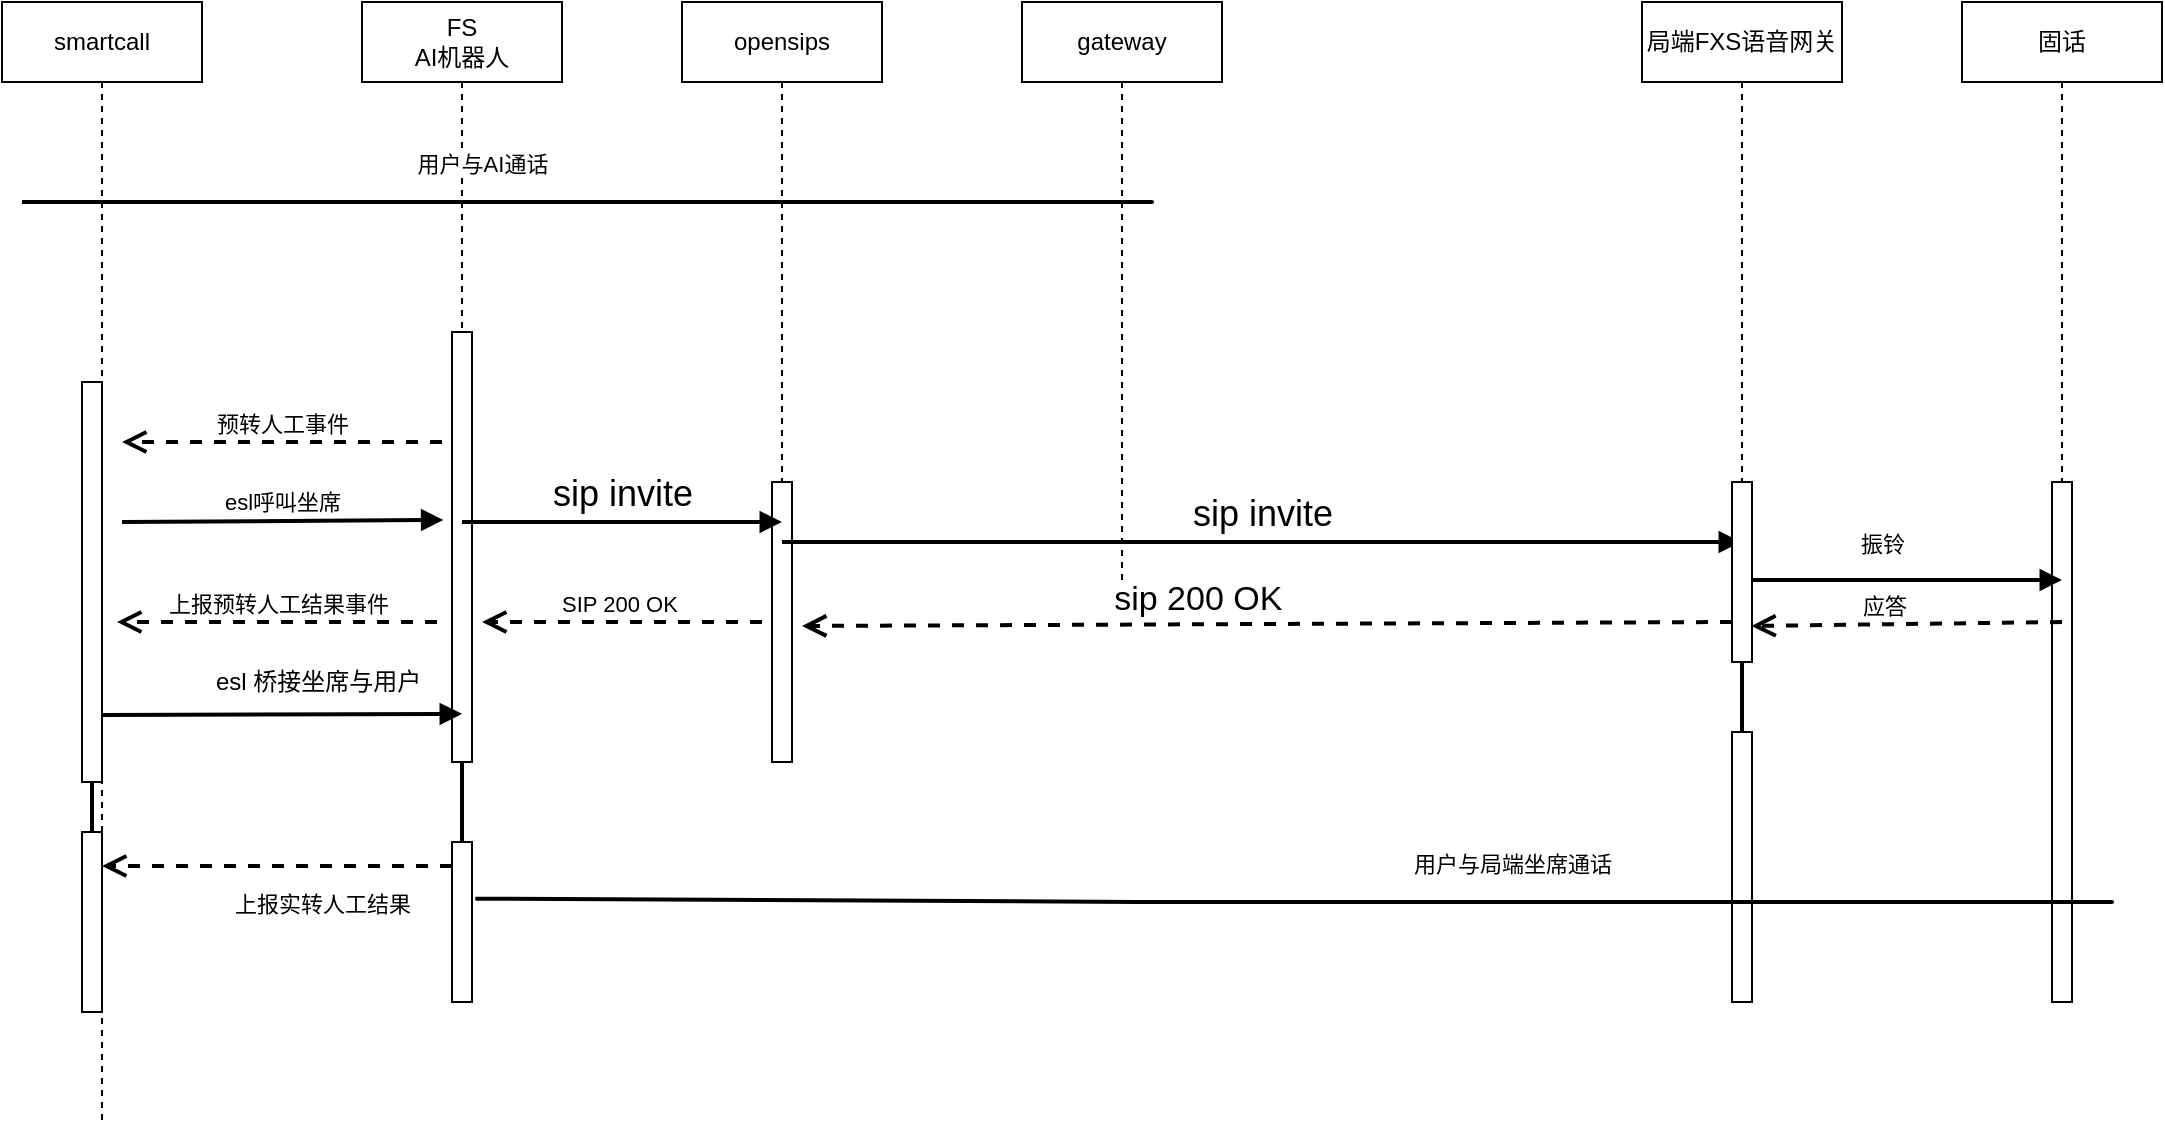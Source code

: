 <mxfile version="10.6.7" type="github"><diagram id="RMmNoxNE2acr0KCUxfcZ" name="第 1 页"><mxGraphModel dx="1295" dy="619" grid="1" gridSize="10" guides="1" tooltips="1" connect="1" arrows="1" fold="1" page="1" pageScale="1" pageWidth="827" pageHeight="1169" math="0" shadow="0"><root><mxCell id="0"/><mxCell id="1" parent="0"/><mxCell id="oOYf7ftWBTHH0KaJbAzJ-1" value="opensips" style="shape=umlLifeline;perimeter=lifelinePerimeter;whiteSpace=wrap;html=1;container=1;collapsible=0;recursiveResize=0;outlineConnect=0;" parent="1" vertex="1"><mxGeometry x="400" y="40" width="100" height="380" as="geometry"/></mxCell><mxCell id="ldDXXYVfBYKAtvx2-zG--40" value="" style="html=1;points=[];perimeter=orthogonalPerimeter;" vertex="1" parent="oOYf7ftWBTHH0KaJbAzJ-1"><mxGeometry x="45" y="240" width="10" height="140" as="geometry"/></mxCell><mxCell id="oOYf7ftWBTHH0KaJbAzJ-2" value="FS&lt;br&gt;AI机器人&lt;br&gt;" style="shape=umlLifeline;perimeter=lifelinePerimeter;whiteSpace=wrap;html=1;container=1;collapsible=0;recursiveResize=0;outlineConnect=0;" parent="1" vertex="1"><mxGeometry x="240" y="40" width="100" height="380" as="geometry"/></mxCell><mxCell id="ldDXXYVfBYKAtvx2-zG--21" value="" style="html=1;points=[];perimeter=orthogonalPerimeter;" vertex="1" parent="oOYf7ftWBTHH0KaJbAzJ-2"><mxGeometry x="45" y="165" width="10" height="215" as="geometry"/></mxCell><mxCell id="ldDXXYVfBYKAtvx2-zG--43" value="SIP 200 OK&amp;nbsp;" style="html=1;verticalAlign=bottom;endArrow=open;dashed=1;endSize=8;strokeWidth=2;" edge="1" parent="oOYf7ftWBTHH0KaJbAzJ-2"><mxGeometry relative="1" as="geometry"><mxPoint x="200" y="310" as="sourcePoint"/><mxPoint x="60" y="310" as="targetPoint"/></mxGeometry></mxCell><mxCell id="oOYf7ftWBTHH0KaJbAzJ-3" value="smartcall" style="shape=umlLifeline;perimeter=lifelinePerimeter;whiteSpace=wrap;html=1;container=1;collapsible=0;recursiveResize=0;outlineConnect=0;" parent="1" vertex="1"><mxGeometry x="60" y="40" width="100" height="560" as="geometry"/></mxCell><mxCell id="ldDXXYVfBYKAtvx2-zG--63" value="" style="edgeStyle=orthogonalEdgeStyle;rounded=0;orthogonalLoop=1;jettySize=auto;html=1;endArrow=none;endFill=0;strokeWidth=2;" edge="1" parent="oOYf7ftWBTHH0KaJbAzJ-3" source="ldDXXYVfBYKAtvx2-zG--26" target="ldDXXYVfBYKAtvx2-zG--62"><mxGeometry relative="1" as="geometry"/></mxCell><mxCell id="ldDXXYVfBYKAtvx2-zG--26" value="" style="html=1;points=[];perimeter=orthogonalPerimeter;" vertex="1" parent="oOYf7ftWBTHH0KaJbAzJ-3"><mxGeometry x="40" y="190" width="10" height="200" as="geometry"/></mxCell><mxCell id="ldDXXYVfBYKAtvx2-zG--62" value="" style="html=1;points=[];perimeter=orthogonalPerimeter;" vertex="1" parent="oOYf7ftWBTHH0KaJbAzJ-3"><mxGeometry x="40" y="415" width="10" height="90" as="geometry"/></mxCell><mxCell id="ldDXXYVfBYKAtvx2-zG--27" value="预转人工事件" style="html=1;verticalAlign=bottom;endArrow=open;dashed=1;endSize=8;strokeWidth=2;" edge="1" parent="oOYf7ftWBTHH0KaJbAzJ-3"><mxGeometry relative="1" as="geometry"><mxPoint x="220" y="220" as="sourcePoint"/><mxPoint x="60" y="220" as="targetPoint"/></mxGeometry></mxCell><mxCell id="ldDXXYVfBYKAtvx2-zG--31" value="esl呼叫坐席" style="html=1;verticalAlign=bottom;endArrow=block;strokeWidth=2;entryX=-0.433;entryY=0.437;entryDx=0;entryDy=0;entryPerimeter=0;" edge="1" parent="oOYf7ftWBTHH0KaJbAzJ-3" target="ldDXXYVfBYKAtvx2-zG--21"><mxGeometry width="80" relative="1" as="geometry"><mxPoint x="60" y="260" as="sourcePoint"/><mxPoint x="210" y="257" as="targetPoint"/></mxGeometry></mxCell><mxCell id="oOYf7ftWBTHH0KaJbAzJ-10" value="gateway" style="shape=umlLifeline;perimeter=lifelinePerimeter;whiteSpace=wrap;html=1;container=1;collapsible=0;recursiveResize=0;outlineConnect=0;" parent="1" vertex="1"><mxGeometry x="570" y="40" width="100" height="300" as="geometry"/></mxCell><mxCell id="ldDXXYVfBYKAtvx2-zG--14" value="用户与AI通话" style="html=1;verticalAlign=bottom;endArrow=none;endFill=0;strokeWidth=2;" edge="1" parent="1"><mxGeometry x="0.039" y="160" width="80" relative="1" as="geometry"><mxPoint x="70" y="140" as="sourcePoint"/><mxPoint x="460" y="140" as="targetPoint"/><Array as="points"><mxPoint x="459.5" y="140"/><mxPoint x="640" y="140"/></Array><mxPoint x="-160" y="150" as="offset"/></mxGeometry></mxCell><mxCell id="ldDXXYVfBYKAtvx2-zG--18" value="局端FXS语音网关" style="shape=umlLifeline;perimeter=lifelinePerimeter;whiteSpace=wrap;html=1;container=1;collapsible=0;recursiveResize=0;outlineConnect=0;" vertex="1" parent="1"><mxGeometry x="880" y="40" width="100" height="300" as="geometry"/></mxCell><mxCell id="ldDXXYVfBYKAtvx2-zG--19" value="固话" style="shape=umlLifeline;perimeter=lifelinePerimeter;whiteSpace=wrap;html=1;container=1;collapsible=0;recursiveResize=0;outlineConnect=0;" vertex="1" parent="1"><mxGeometry x="1040" y="40" width="100" height="500" as="geometry"/></mxCell><mxCell id="ldDXXYVfBYKAtvx2-zG--35" value="" style="html=1;points=[];perimeter=orthogonalPerimeter;" vertex="1" parent="ldDXXYVfBYKAtvx2-zG--19"><mxGeometry x="45" y="240" width="10" height="260" as="geometry"/></mxCell><mxCell id="ldDXXYVfBYKAtvx2-zG--32" value="&lt;font style=&quot;font-size: 18px&quot;&gt;sip invite&lt;/font&gt;" style="html=1;verticalAlign=bottom;endArrow=block;strokeWidth=2;" edge="1" parent="1"><mxGeometry width="80" relative="1" as="geometry"><mxPoint x="290" y="300" as="sourcePoint"/><mxPoint x="450" y="300" as="targetPoint"/></mxGeometry></mxCell><mxCell id="ldDXXYVfBYKAtvx2-zG--33" value="&lt;font style=&quot;font-size: 18px&quot;&gt;sip invite&lt;/font&gt;" style="html=1;verticalAlign=bottom;endArrow=block;strokeWidth=2;" edge="1" parent="1" target="ldDXXYVfBYKAtvx2-zG--18"><mxGeometry width="80" relative="1" as="geometry"><mxPoint x="450" y="310" as="sourcePoint"/><mxPoint x="610" y="310" as="targetPoint"/></mxGeometry></mxCell><mxCell id="ldDXXYVfBYKAtvx2-zG--34" value="振铃" style="html=1;verticalAlign=bottom;endArrow=block;strokeWidth=2;" edge="1" parent="1"><mxGeometry x="-0.125" y="9" width="80" relative="1" as="geometry"><mxPoint x="930" y="329" as="sourcePoint"/><mxPoint x="1090" y="329" as="targetPoint"/><mxPoint as="offset"/></mxGeometry></mxCell><mxCell id="ldDXXYVfBYKAtvx2-zG--59" value="" style="edgeStyle=orthogonalEdgeStyle;rounded=0;orthogonalLoop=1;jettySize=auto;html=1;endArrow=none;endFill=0;strokeWidth=2;" edge="1" parent="1" source="ldDXXYVfBYKAtvx2-zG--36" target="ldDXXYVfBYKAtvx2-zG--58"><mxGeometry relative="1" as="geometry"/></mxCell><mxCell id="ldDXXYVfBYKAtvx2-zG--36" value="" style="html=1;points=[];perimeter=orthogonalPerimeter;" vertex="1" parent="1"><mxGeometry x="925" y="280" width="10" height="90" as="geometry"/></mxCell><mxCell id="ldDXXYVfBYKAtvx2-zG--58" value="" style="html=1;points=[];perimeter=orthogonalPerimeter;" vertex="1" parent="1"><mxGeometry x="925" y="405" width="10" height="135" as="geometry"/></mxCell><mxCell id="ldDXXYVfBYKAtvx2-zG--38" value="应答" style="html=1;verticalAlign=bottom;endArrow=open;dashed=1;endSize=8;strokeWidth=2;entryX=0.967;entryY=0.8;entryDx=0;entryDy=0;entryPerimeter=0;" edge="1" parent="1" target="ldDXXYVfBYKAtvx2-zG--36"><mxGeometry x="0.143" relative="1" as="geometry"><mxPoint x="1090" y="350" as="sourcePoint"/><mxPoint x="950" y="350" as="targetPoint"/><mxPoint as="offset"/></mxGeometry></mxCell><mxCell id="ldDXXYVfBYKAtvx2-zG--39" value="&lt;font style=&quot;font-size: 17px&quot;&gt;sip 200 OK&amp;nbsp;&lt;/font&gt;" style="html=1;verticalAlign=bottom;endArrow=open;dashed=1;endSize=8;strokeWidth=2;" edge="1" parent="1"><mxGeometry x="0.143" relative="1" as="geometry"><mxPoint x="925" y="350" as="sourcePoint"/><mxPoint x="460" y="352" as="targetPoint"/><mxPoint as="offset"/></mxGeometry></mxCell><mxCell id="ldDXXYVfBYKAtvx2-zG--47" value="" style="html=1;verticalAlign=bottom;endArrow=block;strokeWidth=2;entryX=0.5;entryY=0.888;entryDx=0;entryDy=0;entryPerimeter=0;" edge="1" parent="1" target="ldDXXYVfBYKAtvx2-zG--21"><mxGeometry width="80" relative="1" as="geometry"><mxPoint x="110" y="396.5" as="sourcePoint"/><mxPoint x="270" y="396" as="targetPoint"/></mxGeometry></mxCell><mxCell id="ldDXXYVfBYKAtvx2-zG--51" value="上报预转人工结果事件" style="html=1;verticalAlign=bottom;endArrow=open;dashed=1;endSize=8;strokeWidth=2;" edge="1" parent="1"><mxGeometry relative="1" as="geometry"><mxPoint x="277.5" y="350" as="sourcePoint"/><mxPoint x="117.5" y="350" as="targetPoint"/></mxGeometry></mxCell><mxCell id="ldDXXYVfBYKAtvx2-zG--52" value="esl 桥接坐席与用户" style="text;html=1;resizable=0;points=[];autosize=1;align=left;verticalAlign=top;spacingTop=-4;" vertex="1" parent="1"><mxGeometry x="165" y="370" width="150" height="10" as="geometry"/></mxCell><mxCell id="ldDXXYVfBYKAtvx2-zG--57" value="用户与局端坐席通话" style="html=1;verticalAlign=bottom;endArrow=none;endFill=0;strokeWidth=2;exitX=1.167;exitY=0.354;exitDx=0;exitDy=0;exitPerimeter=0;" edge="1" parent="1" source="ldDXXYVfBYKAtvx2-zG--60"><mxGeometry x="0.039" y="160" width="80" relative="1" as="geometry"><mxPoint x="280" y="490" as="sourcePoint"/><mxPoint x="637.5" y="490" as="targetPoint"/><Array as="points"><mxPoint x="637" y="490"/><mxPoint x="1120" y="490"/></Array><mxPoint x="-160" y="150" as="offset"/></mxGeometry></mxCell><mxCell id="ldDXXYVfBYKAtvx2-zG--60" value="" style="html=1;points=[];perimeter=orthogonalPerimeter;" vertex="1" parent="1"><mxGeometry x="285" y="460" width="10" height="80" as="geometry"/></mxCell><mxCell id="ldDXXYVfBYKAtvx2-zG--61" value="" style="edgeStyle=orthogonalEdgeStyle;rounded=0;orthogonalLoop=1;jettySize=auto;html=1;endArrow=none;endFill=0;strokeWidth=2;" edge="1" parent="1" source="ldDXXYVfBYKAtvx2-zG--21" target="ldDXXYVfBYKAtvx2-zG--60"><mxGeometry relative="1" as="geometry"/></mxCell><mxCell id="ldDXXYVfBYKAtvx2-zG--64" value="上报实转人工结果" style="html=1;verticalAlign=bottom;endArrow=open;dashed=1;endSize=8;strokeWidth=2;" edge="1" parent="1" target="oOYf7ftWBTHH0KaJbAzJ-3"><mxGeometry x="-0.259" y="28" relative="1" as="geometry"><mxPoint x="285" y="472" as="sourcePoint"/><mxPoint x="125" y="472" as="targetPoint"/><mxPoint as="offset"/></mxGeometry></mxCell></root></mxGraphModel></diagram></mxfile>